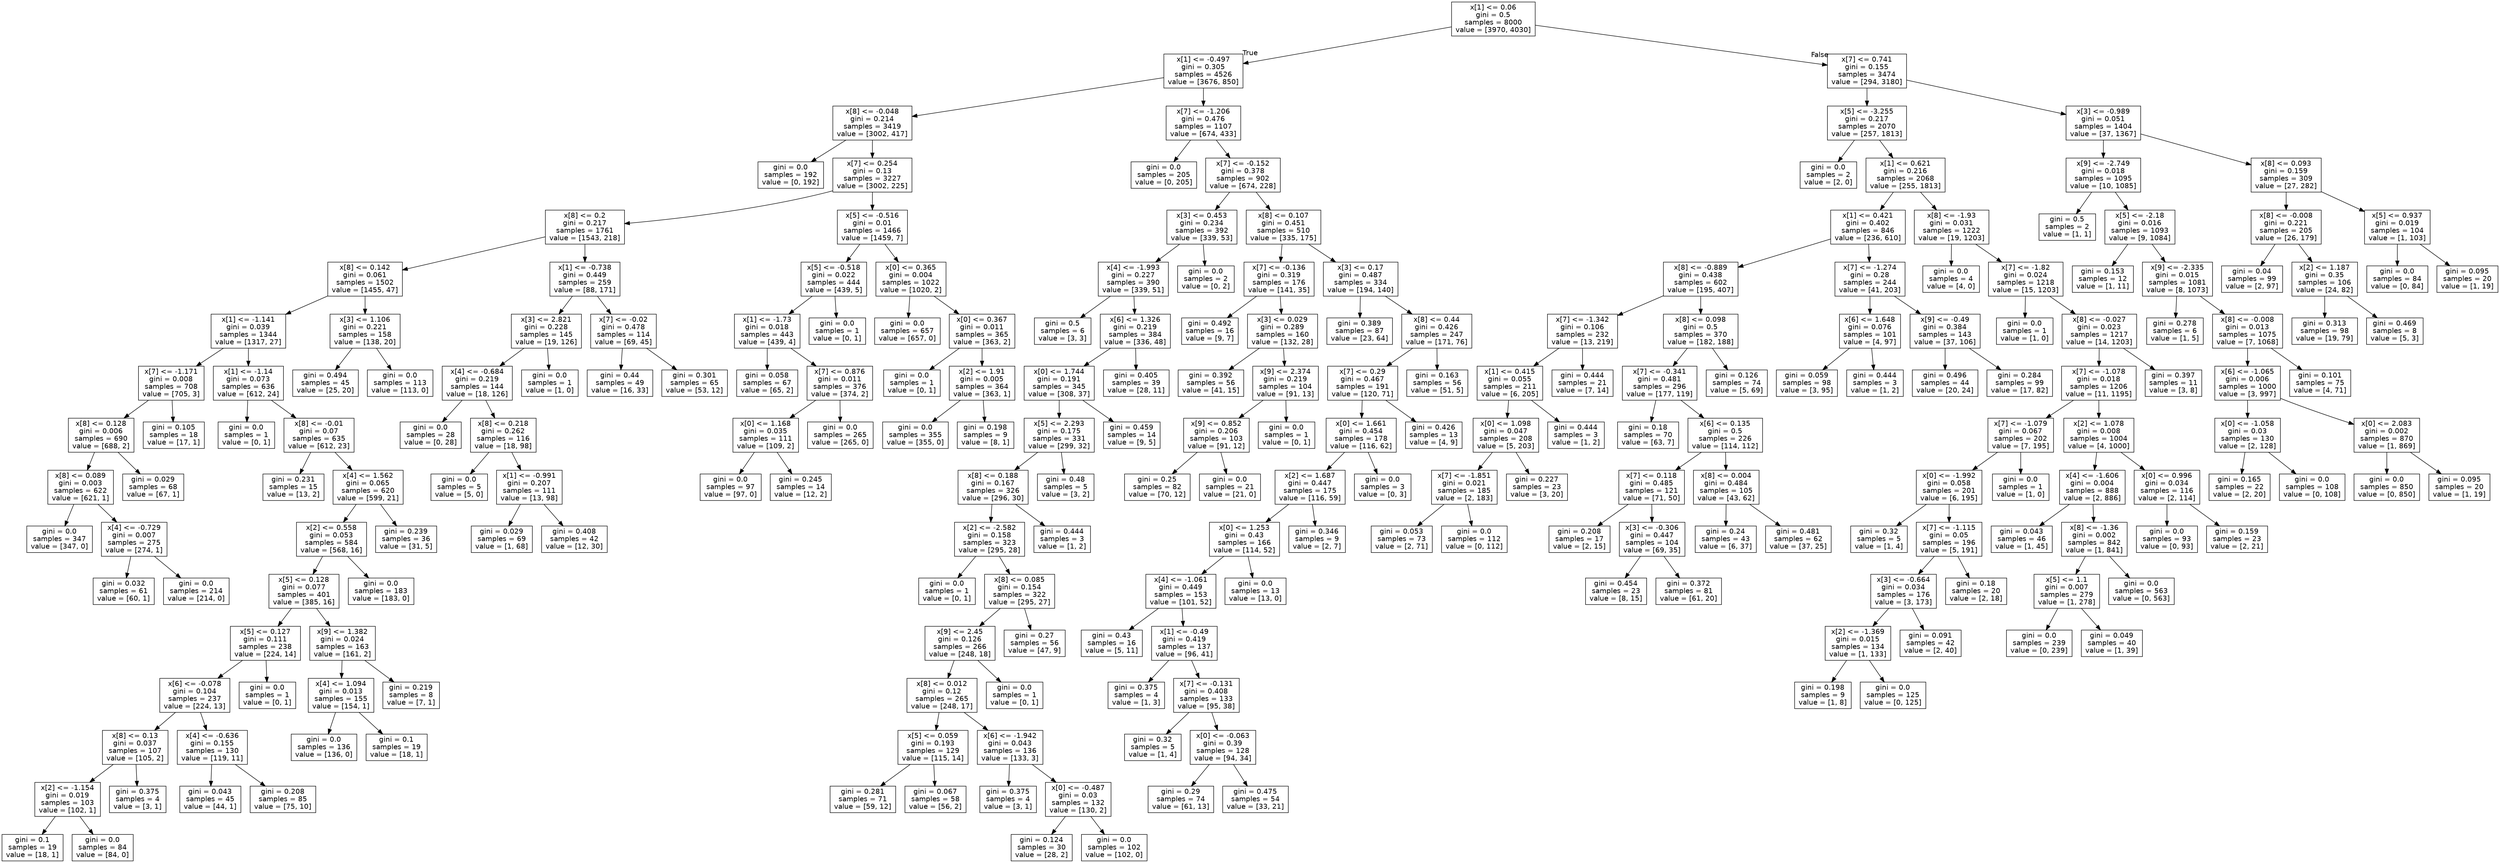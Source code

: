 digraph Tree {
node [shape=box, fontname="helvetica"] ;
edge [fontname="helvetica"] ;
0 [label="x[1] <= 0.06\ngini = 0.5\nsamples = 8000\nvalue = [3970, 4030]"] ;
1 [label="x[1] <= -0.497\ngini = 0.305\nsamples = 4526\nvalue = [3676, 850]"] ;
0 -> 1 [labeldistance=2.5, labelangle=45, headlabel="True"] ;
2 [label="x[8] <= -0.048\ngini = 0.214\nsamples = 3419\nvalue = [3002, 417]"] ;
1 -> 2 ;
3 [label="gini = 0.0\nsamples = 192\nvalue = [0, 192]"] ;
2 -> 3 ;
4 [label="x[7] <= 0.254\ngini = 0.13\nsamples = 3227\nvalue = [3002, 225]"] ;
2 -> 4 ;
5 [label="x[8] <= 0.2\ngini = 0.217\nsamples = 1761\nvalue = [1543, 218]"] ;
4 -> 5 ;
6 [label="x[8] <= 0.142\ngini = 0.061\nsamples = 1502\nvalue = [1455, 47]"] ;
5 -> 6 ;
7 [label="x[1] <= -1.141\ngini = 0.039\nsamples = 1344\nvalue = [1317, 27]"] ;
6 -> 7 ;
8 [label="x[7] <= -1.171\ngini = 0.008\nsamples = 708\nvalue = [705, 3]"] ;
7 -> 8 ;
9 [label="x[8] <= 0.128\ngini = 0.006\nsamples = 690\nvalue = [688, 2]"] ;
8 -> 9 ;
10 [label="x[8] <= 0.089\ngini = 0.003\nsamples = 622\nvalue = [621, 1]"] ;
9 -> 10 ;
11 [label="gini = 0.0\nsamples = 347\nvalue = [347, 0]"] ;
10 -> 11 ;
12 [label="x[4] <= -0.729\ngini = 0.007\nsamples = 275\nvalue = [274, 1]"] ;
10 -> 12 ;
13 [label="gini = 0.032\nsamples = 61\nvalue = [60, 1]"] ;
12 -> 13 ;
14 [label="gini = 0.0\nsamples = 214\nvalue = [214, 0]"] ;
12 -> 14 ;
15 [label="gini = 0.029\nsamples = 68\nvalue = [67, 1]"] ;
9 -> 15 ;
16 [label="gini = 0.105\nsamples = 18\nvalue = [17, 1]"] ;
8 -> 16 ;
17 [label="x[1] <= -1.14\ngini = 0.073\nsamples = 636\nvalue = [612, 24]"] ;
7 -> 17 ;
18 [label="gini = 0.0\nsamples = 1\nvalue = [0, 1]"] ;
17 -> 18 ;
19 [label="x[8] <= -0.01\ngini = 0.07\nsamples = 635\nvalue = [612, 23]"] ;
17 -> 19 ;
20 [label="gini = 0.231\nsamples = 15\nvalue = [13, 2]"] ;
19 -> 20 ;
21 [label="x[4] <= 1.562\ngini = 0.065\nsamples = 620\nvalue = [599, 21]"] ;
19 -> 21 ;
22 [label="x[2] <= 0.558\ngini = 0.053\nsamples = 584\nvalue = [568, 16]"] ;
21 -> 22 ;
23 [label="x[5] <= 0.128\ngini = 0.077\nsamples = 401\nvalue = [385, 16]"] ;
22 -> 23 ;
24 [label="x[5] <= 0.127\ngini = 0.111\nsamples = 238\nvalue = [224, 14]"] ;
23 -> 24 ;
25 [label="x[6] <= -0.078\ngini = 0.104\nsamples = 237\nvalue = [224, 13]"] ;
24 -> 25 ;
26 [label="x[8] <= 0.13\ngini = 0.037\nsamples = 107\nvalue = [105, 2]"] ;
25 -> 26 ;
27 [label="x[2] <= -1.154\ngini = 0.019\nsamples = 103\nvalue = [102, 1]"] ;
26 -> 27 ;
28 [label="gini = 0.1\nsamples = 19\nvalue = [18, 1]"] ;
27 -> 28 ;
29 [label="gini = 0.0\nsamples = 84\nvalue = [84, 0]"] ;
27 -> 29 ;
30 [label="gini = 0.375\nsamples = 4\nvalue = [3, 1]"] ;
26 -> 30 ;
31 [label="x[4] <= -0.636\ngini = 0.155\nsamples = 130\nvalue = [119, 11]"] ;
25 -> 31 ;
32 [label="gini = 0.043\nsamples = 45\nvalue = [44, 1]"] ;
31 -> 32 ;
33 [label="gini = 0.208\nsamples = 85\nvalue = [75, 10]"] ;
31 -> 33 ;
34 [label="gini = 0.0\nsamples = 1\nvalue = [0, 1]"] ;
24 -> 34 ;
35 [label="x[9] <= 1.382\ngini = 0.024\nsamples = 163\nvalue = [161, 2]"] ;
23 -> 35 ;
36 [label="x[4] <= 1.094\ngini = 0.013\nsamples = 155\nvalue = [154, 1]"] ;
35 -> 36 ;
37 [label="gini = 0.0\nsamples = 136\nvalue = [136, 0]"] ;
36 -> 37 ;
38 [label="gini = 0.1\nsamples = 19\nvalue = [18, 1]"] ;
36 -> 38 ;
39 [label="gini = 0.219\nsamples = 8\nvalue = [7, 1]"] ;
35 -> 39 ;
40 [label="gini = 0.0\nsamples = 183\nvalue = [183, 0]"] ;
22 -> 40 ;
41 [label="gini = 0.239\nsamples = 36\nvalue = [31, 5]"] ;
21 -> 41 ;
42 [label="x[3] <= 1.106\ngini = 0.221\nsamples = 158\nvalue = [138, 20]"] ;
6 -> 42 ;
43 [label="gini = 0.494\nsamples = 45\nvalue = [25, 20]"] ;
42 -> 43 ;
44 [label="gini = 0.0\nsamples = 113\nvalue = [113, 0]"] ;
42 -> 44 ;
45 [label="x[1] <= -0.738\ngini = 0.449\nsamples = 259\nvalue = [88, 171]"] ;
5 -> 45 ;
46 [label="x[3] <= 2.821\ngini = 0.228\nsamples = 145\nvalue = [19, 126]"] ;
45 -> 46 ;
47 [label="x[4] <= -0.684\ngini = 0.219\nsamples = 144\nvalue = [18, 126]"] ;
46 -> 47 ;
48 [label="gini = 0.0\nsamples = 28\nvalue = [0, 28]"] ;
47 -> 48 ;
49 [label="x[8] <= 0.218\ngini = 0.262\nsamples = 116\nvalue = [18, 98]"] ;
47 -> 49 ;
50 [label="gini = 0.0\nsamples = 5\nvalue = [5, 0]"] ;
49 -> 50 ;
51 [label="x[1] <= -0.991\ngini = 0.207\nsamples = 111\nvalue = [13, 98]"] ;
49 -> 51 ;
52 [label="gini = 0.029\nsamples = 69\nvalue = [1, 68]"] ;
51 -> 52 ;
53 [label="gini = 0.408\nsamples = 42\nvalue = [12, 30]"] ;
51 -> 53 ;
54 [label="gini = 0.0\nsamples = 1\nvalue = [1, 0]"] ;
46 -> 54 ;
55 [label="x[7] <= -0.02\ngini = 0.478\nsamples = 114\nvalue = [69, 45]"] ;
45 -> 55 ;
56 [label="gini = 0.44\nsamples = 49\nvalue = [16, 33]"] ;
55 -> 56 ;
57 [label="gini = 0.301\nsamples = 65\nvalue = [53, 12]"] ;
55 -> 57 ;
58 [label="x[5] <= -0.516\ngini = 0.01\nsamples = 1466\nvalue = [1459, 7]"] ;
4 -> 58 ;
59 [label="x[5] <= -0.518\ngini = 0.022\nsamples = 444\nvalue = [439, 5]"] ;
58 -> 59 ;
60 [label="x[1] <= -1.73\ngini = 0.018\nsamples = 443\nvalue = [439, 4]"] ;
59 -> 60 ;
61 [label="gini = 0.058\nsamples = 67\nvalue = [65, 2]"] ;
60 -> 61 ;
62 [label="x[7] <= 0.876\ngini = 0.011\nsamples = 376\nvalue = [374, 2]"] ;
60 -> 62 ;
63 [label="x[0] <= 1.168\ngini = 0.035\nsamples = 111\nvalue = [109, 2]"] ;
62 -> 63 ;
64 [label="gini = 0.0\nsamples = 97\nvalue = [97, 0]"] ;
63 -> 64 ;
65 [label="gini = 0.245\nsamples = 14\nvalue = [12, 2]"] ;
63 -> 65 ;
66 [label="gini = 0.0\nsamples = 265\nvalue = [265, 0]"] ;
62 -> 66 ;
67 [label="gini = 0.0\nsamples = 1\nvalue = [0, 1]"] ;
59 -> 67 ;
68 [label="x[0] <= 0.365\ngini = 0.004\nsamples = 1022\nvalue = [1020, 2]"] ;
58 -> 68 ;
69 [label="gini = 0.0\nsamples = 657\nvalue = [657, 0]"] ;
68 -> 69 ;
70 [label="x[0] <= 0.367\ngini = 0.011\nsamples = 365\nvalue = [363, 2]"] ;
68 -> 70 ;
71 [label="gini = 0.0\nsamples = 1\nvalue = [0, 1]"] ;
70 -> 71 ;
72 [label="x[2] <= 1.91\ngini = 0.005\nsamples = 364\nvalue = [363, 1]"] ;
70 -> 72 ;
73 [label="gini = 0.0\nsamples = 355\nvalue = [355, 0]"] ;
72 -> 73 ;
74 [label="gini = 0.198\nsamples = 9\nvalue = [8, 1]"] ;
72 -> 74 ;
75 [label="x[7] <= -1.206\ngini = 0.476\nsamples = 1107\nvalue = [674, 433]"] ;
1 -> 75 ;
76 [label="gini = 0.0\nsamples = 205\nvalue = [0, 205]"] ;
75 -> 76 ;
77 [label="x[7] <= -0.152\ngini = 0.378\nsamples = 902\nvalue = [674, 228]"] ;
75 -> 77 ;
78 [label="x[3] <= 0.453\ngini = 0.234\nsamples = 392\nvalue = [339, 53]"] ;
77 -> 78 ;
79 [label="x[4] <= -1.993\ngini = 0.227\nsamples = 390\nvalue = [339, 51]"] ;
78 -> 79 ;
80 [label="gini = 0.5\nsamples = 6\nvalue = [3, 3]"] ;
79 -> 80 ;
81 [label="x[6] <= 1.326\ngini = 0.219\nsamples = 384\nvalue = [336, 48]"] ;
79 -> 81 ;
82 [label="x[0] <= 1.744\ngini = 0.191\nsamples = 345\nvalue = [308, 37]"] ;
81 -> 82 ;
83 [label="x[5] <= 2.293\ngini = 0.175\nsamples = 331\nvalue = [299, 32]"] ;
82 -> 83 ;
84 [label="x[8] <= 0.188\ngini = 0.167\nsamples = 326\nvalue = [296, 30]"] ;
83 -> 84 ;
85 [label="x[2] <= -2.582\ngini = 0.158\nsamples = 323\nvalue = [295, 28]"] ;
84 -> 85 ;
86 [label="gini = 0.0\nsamples = 1\nvalue = [0, 1]"] ;
85 -> 86 ;
87 [label="x[8] <= 0.085\ngini = 0.154\nsamples = 322\nvalue = [295, 27]"] ;
85 -> 87 ;
88 [label="x[9] <= 2.45\ngini = 0.126\nsamples = 266\nvalue = [248, 18]"] ;
87 -> 88 ;
89 [label="x[8] <= 0.012\ngini = 0.12\nsamples = 265\nvalue = [248, 17]"] ;
88 -> 89 ;
90 [label="x[5] <= 0.059\ngini = 0.193\nsamples = 129\nvalue = [115, 14]"] ;
89 -> 90 ;
91 [label="gini = 0.281\nsamples = 71\nvalue = [59, 12]"] ;
90 -> 91 ;
92 [label="gini = 0.067\nsamples = 58\nvalue = [56, 2]"] ;
90 -> 92 ;
93 [label="x[6] <= -1.942\ngini = 0.043\nsamples = 136\nvalue = [133, 3]"] ;
89 -> 93 ;
94 [label="gini = 0.375\nsamples = 4\nvalue = [3, 1]"] ;
93 -> 94 ;
95 [label="x[0] <= -0.487\ngini = 0.03\nsamples = 132\nvalue = [130, 2]"] ;
93 -> 95 ;
96 [label="gini = 0.124\nsamples = 30\nvalue = [28, 2]"] ;
95 -> 96 ;
97 [label="gini = 0.0\nsamples = 102\nvalue = [102, 0]"] ;
95 -> 97 ;
98 [label="gini = 0.0\nsamples = 1\nvalue = [0, 1]"] ;
88 -> 98 ;
99 [label="gini = 0.27\nsamples = 56\nvalue = [47, 9]"] ;
87 -> 99 ;
100 [label="gini = 0.444\nsamples = 3\nvalue = [1, 2]"] ;
84 -> 100 ;
101 [label="gini = 0.48\nsamples = 5\nvalue = [3, 2]"] ;
83 -> 101 ;
102 [label="gini = 0.459\nsamples = 14\nvalue = [9, 5]"] ;
82 -> 102 ;
103 [label="gini = 0.405\nsamples = 39\nvalue = [28, 11]"] ;
81 -> 103 ;
104 [label="gini = 0.0\nsamples = 2\nvalue = [0, 2]"] ;
78 -> 104 ;
105 [label="x[8] <= 0.107\ngini = 0.451\nsamples = 510\nvalue = [335, 175]"] ;
77 -> 105 ;
106 [label="x[7] <= -0.136\ngini = 0.319\nsamples = 176\nvalue = [141, 35]"] ;
105 -> 106 ;
107 [label="gini = 0.492\nsamples = 16\nvalue = [9, 7]"] ;
106 -> 107 ;
108 [label="x[3] <= 0.029\ngini = 0.289\nsamples = 160\nvalue = [132, 28]"] ;
106 -> 108 ;
109 [label="gini = 0.392\nsamples = 56\nvalue = [41, 15]"] ;
108 -> 109 ;
110 [label="x[9] <= 2.374\ngini = 0.219\nsamples = 104\nvalue = [91, 13]"] ;
108 -> 110 ;
111 [label="x[9] <= 0.852\ngini = 0.206\nsamples = 103\nvalue = [91, 12]"] ;
110 -> 111 ;
112 [label="gini = 0.25\nsamples = 82\nvalue = [70, 12]"] ;
111 -> 112 ;
113 [label="gini = 0.0\nsamples = 21\nvalue = [21, 0]"] ;
111 -> 113 ;
114 [label="gini = 0.0\nsamples = 1\nvalue = [0, 1]"] ;
110 -> 114 ;
115 [label="x[3] <= 0.17\ngini = 0.487\nsamples = 334\nvalue = [194, 140]"] ;
105 -> 115 ;
116 [label="gini = 0.389\nsamples = 87\nvalue = [23, 64]"] ;
115 -> 116 ;
117 [label="x[8] <= 0.44\ngini = 0.426\nsamples = 247\nvalue = [171, 76]"] ;
115 -> 117 ;
118 [label="x[7] <= 0.29\ngini = 0.467\nsamples = 191\nvalue = [120, 71]"] ;
117 -> 118 ;
119 [label="x[0] <= 1.661\ngini = 0.454\nsamples = 178\nvalue = [116, 62]"] ;
118 -> 119 ;
120 [label="x[2] <= 1.687\ngini = 0.447\nsamples = 175\nvalue = [116, 59]"] ;
119 -> 120 ;
121 [label="x[0] <= 1.253\ngini = 0.43\nsamples = 166\nvalue = [114, 52]"] ;
120 -> 121 ;
122 [label="x[4] <= -1.061\ngini = 0.449\nsamples = 153\nvalue = [101, 52]"] ;
121 -> 122 ;
123 [label="gini = 0.43\nsamples = 16\nvalue = [5, 11]"] ;
122 -> 123 ;
124 [label="x[1] <= -0.49\ngini = 0.419\nsamples = 137\nvalue = [96, 41]"] ;
122 -> 124 ;
125 [label="gini = 0.375\nsamples = 4\nvalue = [1, 3]"] ;
124 -> 125 ;
126 [label="x[7] <= -0.131\ngini = 0.408\nsamples = 133\nvalue = [95, 38]"] ;
124 -> 126 ;
127 [label="gini = 0.32\nsamples = 5\nvalue = [1, 4]"] ;
126 -> 127 ;
128 [label="x[0] <= -0.063\ngini = 0.39\nsamples = 128\nvalue = [94, 34]"] ;
126 -> 128 ;
129 [label="gini = 0.29\nsamples = 74\nvalue = [61, 13]"] ;
128 -> 129 ;
130 [label="gini = 0.475\nsamples = 54\nvalue = [33, 21]"] ;
128 -> 130 ;
131 [label="gini = 0.0\nsamples = 13\nvalue = [13, 0]"] ;
121 -> 131 ;
132 [label="gini = 0.346\nsamples = 9\nvalue = [2, 7]"] ;
120 -> 132 ;
133 [label="gini = 0.0\nsamples = 3\nvalue = [0, 3]"] ;
119 -> 133 ;
134 [label="gini = 0.426\nsamples = 13\nvalue = [4, 9]"] ;
118 -> 134 ;
135 [label="gini = 0.163\nsamples = 56\nvalue = [51, 5]"] ;
117 -> 135 ;
136 [label="x[7] <= 0.741\ngini = 0.155\nsamples = 3474\nvalue = [294, 3180]"] ;
0 -> 136 [labeldistance=2.5, labelangle=-45, headlabel="False"] ;
137 [label="x[5] <= -3.255\ngini = 0.217\nsamples = 2070\nvalue = [257, 1813]"] ;
136 -> 137 ;
138 [label="gini = 0.0\nsamples = 2\nvalue = [2, 0]"] ;
137 -> 138 ;
139 [label="x[1] <= 0.621\ngini = 0.216\nsamples = 2068\nvalue = [255, 1813]"] ;
137 -> 139 ;
140 [label="x[1] <= 0.421\ngini = 0.402\nsamples = 846\nvalue = [236, 610]"] ;
139 -> 140 ;
141 [label="x[8] <= -0.889\ngini = 0.438\nsamples = 602\nvalue = [195, 407]"] ;
140 -> 141 ;
142 [label="x[7] <= -1.342\ngini = 0.106\nsamples = 232\nvalue = [13, 219]"] ;
141 -> 142 ;
143 [label="x[1] <= 0.415\ngini = 0.055\nsamples = 211\nvalue = [6, 205]"] ;
142 -> 143 ;
144 [label="x[0] <= 1.098\ngini = 0.047\nsamples = 208\nvalue = [5, 203]"] ;
143 -> 144 ;
145 [label="x[7] <= -1.851\ngini = 0.021\nsamples = 185\nvalue = [2, 183]"] ;
144 -> 145 ;
146 [label="gini = 0.053\nsamples = 73\nvalue = [2, 71]"] ;
145 -> 146 ;
147 [label="gini = 0.0\nsamples = 112\nvalue = [0, 112]"] ;
145 -> 147 ;
148 [label="gini = 0.227\nsamples = 23\nvalue = [3, 20]"] ;
144 -> 148 ;
149 [label="gini = 0.444\nsamples = 3\nvalue = [1, 2]"] ;
143 -> 149 ;
150 [label="gini = 0.444\nsamples = 21\nvalue = [7, 14]"] ;
142 -> 150 ;
151 [label="x[8] <= 0.098\ngini = 0.5\nsamples = 370\nvalue = [182, 188]"] ;
141 -> 151 ;
152 [label="x[7] <= -0.341\ngini = 0.481\nsamples = 296\nvalue = [177, 119]"] ;
151 -> 152 ;
153 [label="gini = 0.18\nsamples = 70\nvalue = [63, 7]"] ;
152 -> 153 ;
154 [label="x[6] <= 0.135\ngini = 0.5\nsamples = 226\nvalue = [114, 112]"] ;
152 -> 154 ;
155 [label="x[7] <= 0.118\ngini = 0.485\nsamples = 121\nvalue = [71, 50]"] ;
154 -> 155 ;
156 [label="gini = 0.208\nsamples = 17\nvalue = [2, 15]"] ;
155 -> 156 ;
157 [label="x[3] <= -0.306\ngini = 0.447\nsamples = 104\nvalue = [69, 35]"] ;
155 -> 157 ;
158 [label="gini = 0.454\nsamples = 23\nvalue = [8, 15]"] ;
157 -> 158 ;
159 [label="gini = 0.372\nsamples = 81\nvalue = [61, 20]"] ;
157 -> 159 ;
160 [label="x[8] <= 0.004\ngini = 0.484\nsamples = 105\nvalue = [43, 62]"] ;
154 -> 160 ;
161 [label="gini = 0.24\nsamples = 43\nvalue = [6, 37]"] ;
160 -> 161 ;
162 [label="gini = 0.481\nsamples = 62\nvalue = [37, 25]"] ;
160 -> 162 ;
163 [label="gini = 0.126\nsamples = 74\nvalue = [5, 69]"] ;
151 -> 163 ;
164 [label="x[7] <= -1.274\ngini = 0.28\nsamples = 244\nvalue = [41, 203]"] ;
140 -> 164 ;
165 [label="x[6] <= 1.648\ngini = 0.076\nsamples = 101\nvalue = [4, 97]"] ;
164 -> 165 ;
166 [label="gini = 0.059\nsamples = 98\nvalue = [3, 95]"] ;
165 -> 166 ;
167 [label="gini = 0.444\nsamples = 3\nvalue = [1, 2]"] ;
165 -> 167 ;
168 [label="x[9] <= -0.49\ngini = 0.384\nsamples = 143\nvalue = [37, 106]"] ;
164 -> 168 ;
169 [label="gini = 0.496\nsamples = 44\nvalue = [20, 24]"] ;
168 -> 169 ;
170 [label="gini = 0.284\nsamples = 99\nvalue = [17, 82]"] ;
168 -> 170 ;
171 [label="x[8] <= -1.93\ngini = 0.031\nsamples = 1222\nvalue = [19, 1203]"] ;
139 -> 171 ;
172 [label="gini = 0.0\nsamples = 4\nvalue = [4, 0]"] ;
171 -> 172 ;
173 [label="x[7] <= -1.82\ngini = 0.024\nsamples = 1218\nvalue = [15, 1203]"] ;
171 -> 173 ;
174 [label="gini = 0.0\nsamples = 1\nvalue = [1, 0]"] ;
173 -> 174 ;
175 [label="x[8] <= -0.027\ngini = 0.023\nsamples = 1217\nvalue = [14, 1203]"] ;
173 -> 175 ;
176 [label="x[7] <= -1.078\ngini = 0.018\nsamples = 1206\nvalue = [11, 1195]"] ;
175 -> 176 ;
177 [label="x[7] <= -1.079\ngini = 0.067\nsamples = 202\nvalue = [7, 195]"] ;
176 -> 177 ;
178 [label="x[0] <= -1.992\ngini = 0.058\nsamples = 201\nvalue = [6, 195]"] ;
177 -> 178 ;
179 [label="gini = 0.32\nsamples = 5\nvalue = [1, 4]"] ;
178 -> 179 ;
180 [label="x[7] <= -1.115\ngini = 0.05\nsamples = 196\nvalue = [5, 191]"] ;
178 -> 180 ;
181 [label="x[3] <= -0.664\ngini = 0.034\nsamples = 176\nvalue = [3, 173]"] ;
180 -> 181 ;
182 [label="x[2] <= -1.369\ngini = 0.015\nsamples = 134\nvalue = [1, 133]"] ;
181 -> 182 ;
183 [label="gini = 0.198\nsamples = 9\nvalue = [1, 8]"] ;
182 -> 183 ;
184 [label="gini = 0.0\nsamples = 125\nvalue = [0, 125]"] ;
182 -> 184 ;
185 [label="gini = 0.091\nsamples = 42\nvalue = [2, 40]"] ;
181 -> 185 ;
186 [label="gini = 0.18\nsamples = 20\nvalue = [2, 18]"] ;
180 -> 186 ;
187 [label="gini = 0.0\nsamples = 1\nvalue = [1, 0]"] ;
177 -> 187 ;
188 [label="x[2] <= 1.078\ngini = 0.008\nsamples = 1004\nvalue = [4, 1000]"] ;
176 -> 188 ;
189 [label="x[4] <= -1.606\ngini = 0.004\nsamples = 888\nvalue = [2, 886]"] ;
188 -> 189 ;
190 [label="gini = 0.043\nsamples = 46\nvalue = [1, 45]"] ;
189 -> 190 ;
191 [label="x[8] <= -1.36\ngini = 0.002\nsamples = 842\nvalue = [1, 841]"] ;
189 -> 191 ;
192 [label="x[5] <= 1.1\ngini = 0.007\nsamples = 279\nvalue = [1, 278]"] ;
191 -> 192 ;
193 [label="gini = 0.0\nsamples = 239\nvalue = [0, 239]"] ;
192 -> 193 ;
194 [label="gini = 0.049\nsamples = 40\nvalue = [1, 39]"] ;
192 -> 194 ;
195 [label="gini = 0.0\nsamples = 563\nvalue = [0, 563]"] ;
191 -> 195 ;
196 [label="x[0] <= 0.996\ngini = 0.034\nsamples = 116\nvalue = [2, 114]"] ;
188 -> 196 ;
197 [label="gini = 0.0\nsamples = 93\nvalue = [0, 93]"] ;
196 -> 197 ;
198 [label="gini = 0.159\nsamples = 23\nvalue = [2, 21]"] ;
196 -> 198 ;
199 [label="gini = 0.397\nsamples = 11\nvalue = [3, 8]"] ;
175 -> 199 ;
200 [label="x[3] <= -0.989\ngini = 0.051\nsamples = 1404\nvalue = [37, 1367]"] ;
136 -> 200 ;
201 [label="x[9] <= -2.749\ngini = 0.018\nsamples = 1095\nvalue = [10, 1085]"] ;
200 -> 201 ;
202 [label="gini = 0.5\nsamples = 2\nvalue = [1, 1]"] ;
201 -> 202 ;
203 [label="x[5] <= -2.18\ngini = 0.016\nsamples = 1093\nvalue = [9, 1084]"] ;
201 -> 203 ;
204 [label="gini = 0.153\nsamples = 12\nvalue = [1, 11]"] ;
203 -> 204 ;
205 [label="x[9] <= -2.335\ngini = 0.015\nsamples = 1081\nvalue = [8, 1073]"] ;
203 -> 205 ;
206 [label="gini = 0.278\nsamples = 6\nvalue = [1, 5]"] ;
205 -> 206 ;
207 [label="x[8] <= -0.008\ngini = 0.013\nsamples = 1075\nvalue = [7, 1068]"] ;
205 -> 207 ;
208 [label="x[6] <= -1.065\ngini = 0.006\nsamples = 1000\nvalue = [3, 997]"] ;
207 -> 208 ;
209 [label="x[0] <= -1.058\ngini = 0.03\nsamples = 130\nvalue = [2, 128]"] ;
208 -> 209 ;
210 [label="gini = 0.165\nsamples = 22\nvalue = [2, 20]"] ;
209 -> 210 ;
211 [label="gini = 0.0\nsamples = 108\nvalue = [0, 108]"] ;
209 -> 211 ;
212 [label="x[0] <= 2.083\ngini = 0.002\nsamples = 870\nvalue = [1, 869]"] ;
208 -> 212 ;
213 [label="gini = 0.0\nsamples = 850\nvalue = [0, 850]"] ;
212 -> 213 ;
214 [label="gini = 0.095\nsamples = 20\nvalue = [1, 19]"] ;
212 -> 214 ;
215 [label="gini = 0.101\nsamples = 75\nvalue = [4, 71]"] ;
207 -> 215 ;
216 [label="x[8] <= 0.093\ngini = 0.159\nsamples = 309\nvalue = [27, 282]"] ;
200 -> 216 ;
217 [label="x[8] <= -0.008\ngini = 0.221\nsamples = 205\nvalue = [26, 179]"] ;
216 -> 217 ;
218 [label="gini = 0.04\nsamples = 99\nvalue = [2, 97]"] ;
217 -> 218 ;
219 [label="x[2] <= 1.187\ngini = 0.35\nsamples = 106\nvalue = [24, 82]"] ;
217 -> 219 ;
220 [label="gini = 0.313\nsamples = 98\nvalue = [19, 79]"] ;
219 -> 220 ;
221 [label="gini = 0.469\nsamples = 8\nvalue = [5, 3]"] ;
219 -> 221 ;
222 [label="x[5] <= 0.937\ngini = 0.019\nsamples = 104\nvalue = [1, 103]"] ;
216 -> 222 ;
223 [label="gini = 0.0\nsamples = 84\nvalue = [0, 84]"] ;
222 -> 223 ;
224 [label="gini = 0.095\nsamples = 20\nvalue = [1, 19]"] ;
222 -> 224 ;
}